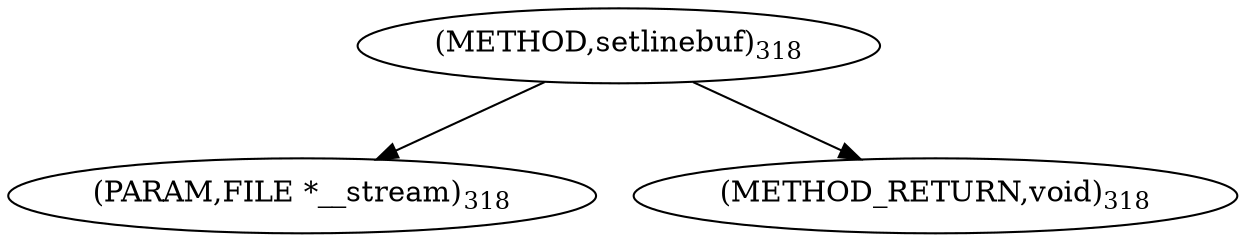 digraph "setlinebuf" {  
"30160" [label = <(METHOD,setlinebuf)<SUB>318</SUB>> ]
"30161" [label = <(PARAM,FILE *__stream)<SUB>318</SUB>> ]
"30162" [label = <(METHOD_RETURN,void)<SUB>318</SUB>> ]
  "30160" -> "30161" 
  "30160" -> "30162" 
}
